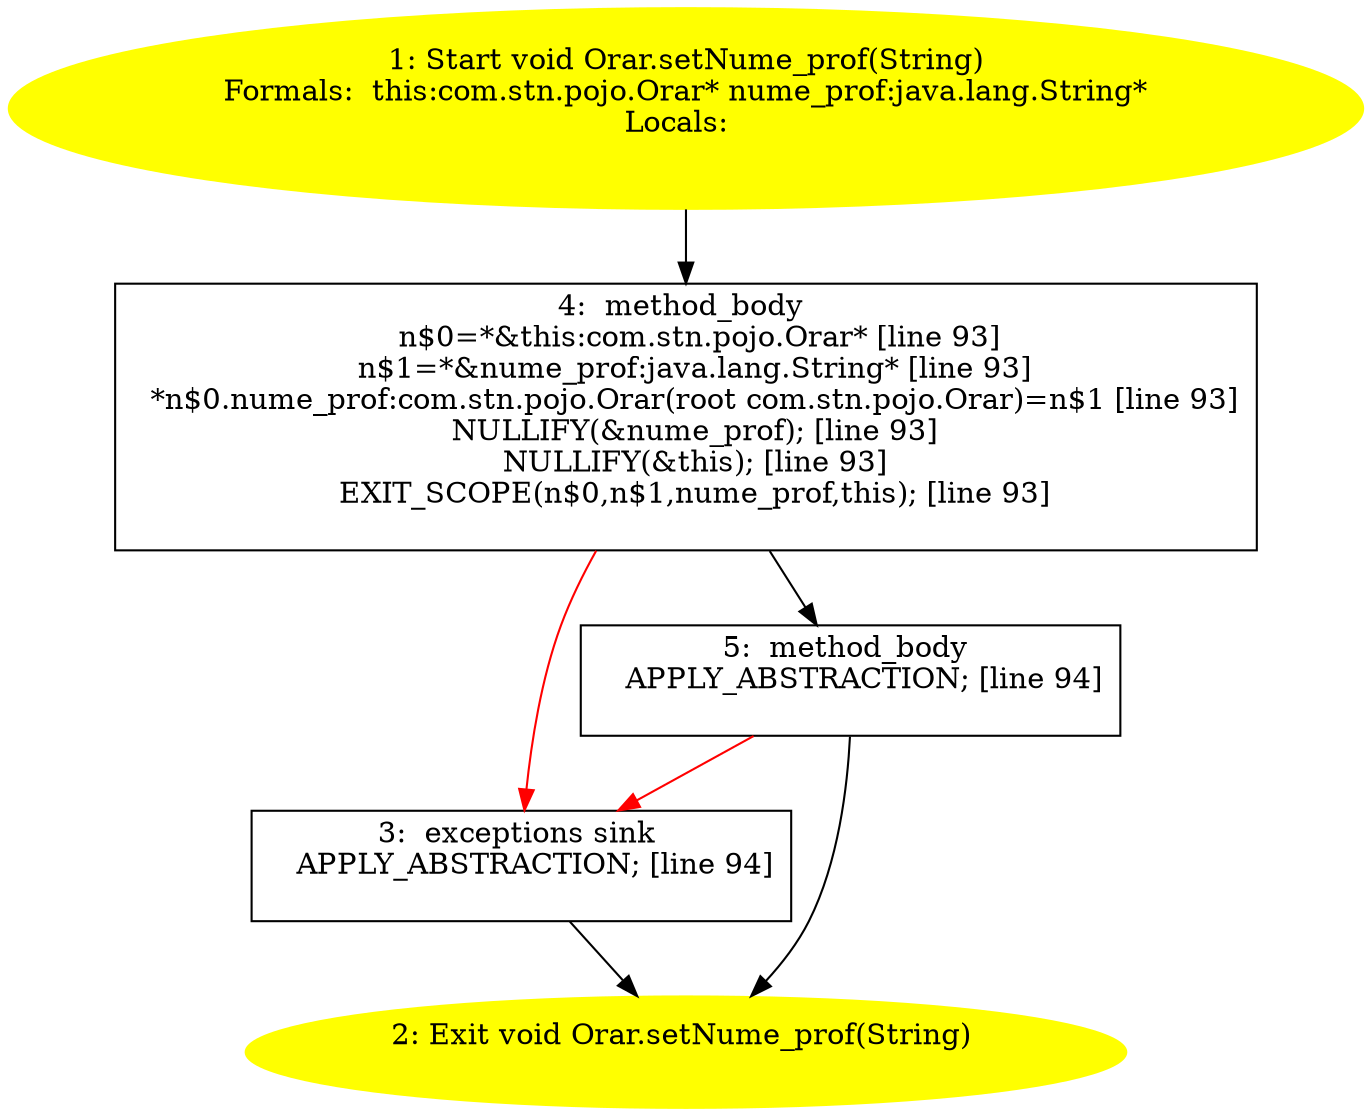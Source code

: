 /* @generated */
digraph cfg {
"com.stn.pojo.Orar.setNume_prof(java.lang.String):void.461778fab03d6a76190bc5d72cee8477_1" [label="1: Start void Orar.setNume_prof(String)\nFormals:  this:com.stn.pojo.Orar* nume_prof:java.lang.String*\nLocals:  \n  " color=yellow style=filled]
	

	 "com.stn.pojo.Orar.setNume_prof(java.lang.String):void.461778fab03d6a76190bc5d72cee8477_1" -> "com.stn.pojo.Orar.setNume_prof(java.lang.String):void.461778fab03d6a76190bc5d72cee8477_4" ;
"com.stn.pojo.Orar.setNume_prof(java.lang.String):void.461778fab03d6a76190bc5d72cee8477_2" [label="2: Exit void Orar.setNume_prof(String) \n  " color=yellow style=filled]
	

"com.stn.pojo.Orar.setNume_prof(java.lang.String):void.461778fab03d6a76190bc5d72cee8477_3" [label="3:  exceptions sink \n   APPLY_ABSTRACTION; [line 94]\n " shape="box"]
	

	 "com.stn.pojo.Orar.setNume_prof(java.lang.String):void.461778fab03d6a76190bc5d72cee8477_3" -> "com.stn.pojo.Orar.setNume_prof(java.lang.String):void.461778fab03d6a76190bc5d72cee8477_2" ;
"com.stn.pojo.Orar.setNume_prof(java.lang.String):void.461778fab03d6a76190bc5d72cee8477_4" [label="4:  method_body \n   n$0=*&this:com.stn.pojo.Orar* [line 93]\n  n$1=*&nume_prof:java.lang.String* [line 93]\n  *n$0.nume_prof:com.stn.pojo.Orar(root com.stn.pojo.Orar)=n$1 [line 93]\n  NULLIFY(&nume_prof); [line 93]\n  NULLIFY(&this); [line 93]\n  EXIT_SCOPE(n$0,n$1,nume_prof,this); [line 93]\n " shape="box"]
	

	 "com.stn.pojo.Orar.setNume_prof(java.lang.String):void.461778fab03d6a76190bc5d72cee8477_4" -> "com.stn.pojo.Orar.setNume_prof(java.lang.String):void.461778fab03d6a76190bc5d72cee8477_5" ;
	 "com.stn.pojo.Orar.setNume_prof(java.lang.String):void.461778fab03d6a76190bc5d72cee8477_4" -> "com.stn.pojo.Orar.setNume_prof(java.lang.String):void.461778fab03d6a76190bc5d72cee8477_3" [color="red" ];
"com.stn.pojo.Orar.setNume_prof(java.lang.String):void.461778fab03d6a76190bc5d72cee8477_5" [label="5:  method_body \n   APPLY_ABSTRACTION; [line 94]\n " shape="box"]
	

	 "com.stn.pojo.Orar.setNume_prof(java.lang.String):void.461778fab03d6a76190bc5d72cee8477_5" -> "com.stn.pojo.Orar.setNume_prof(java.lang.String):void.461778fab03d6a76190bc5d72cee8477_2" ;
	 "com.stn.pojo.Orar.setNume_prof(java.lang.String):void.461778fab03d6a76190bc5d72cee8477_5" -> "com.stn.pojo.Orar.setNume_prof(java.lang.String):void.461778fab03d6a76190bc5d72cee8477_3" [color="red" ];
}
